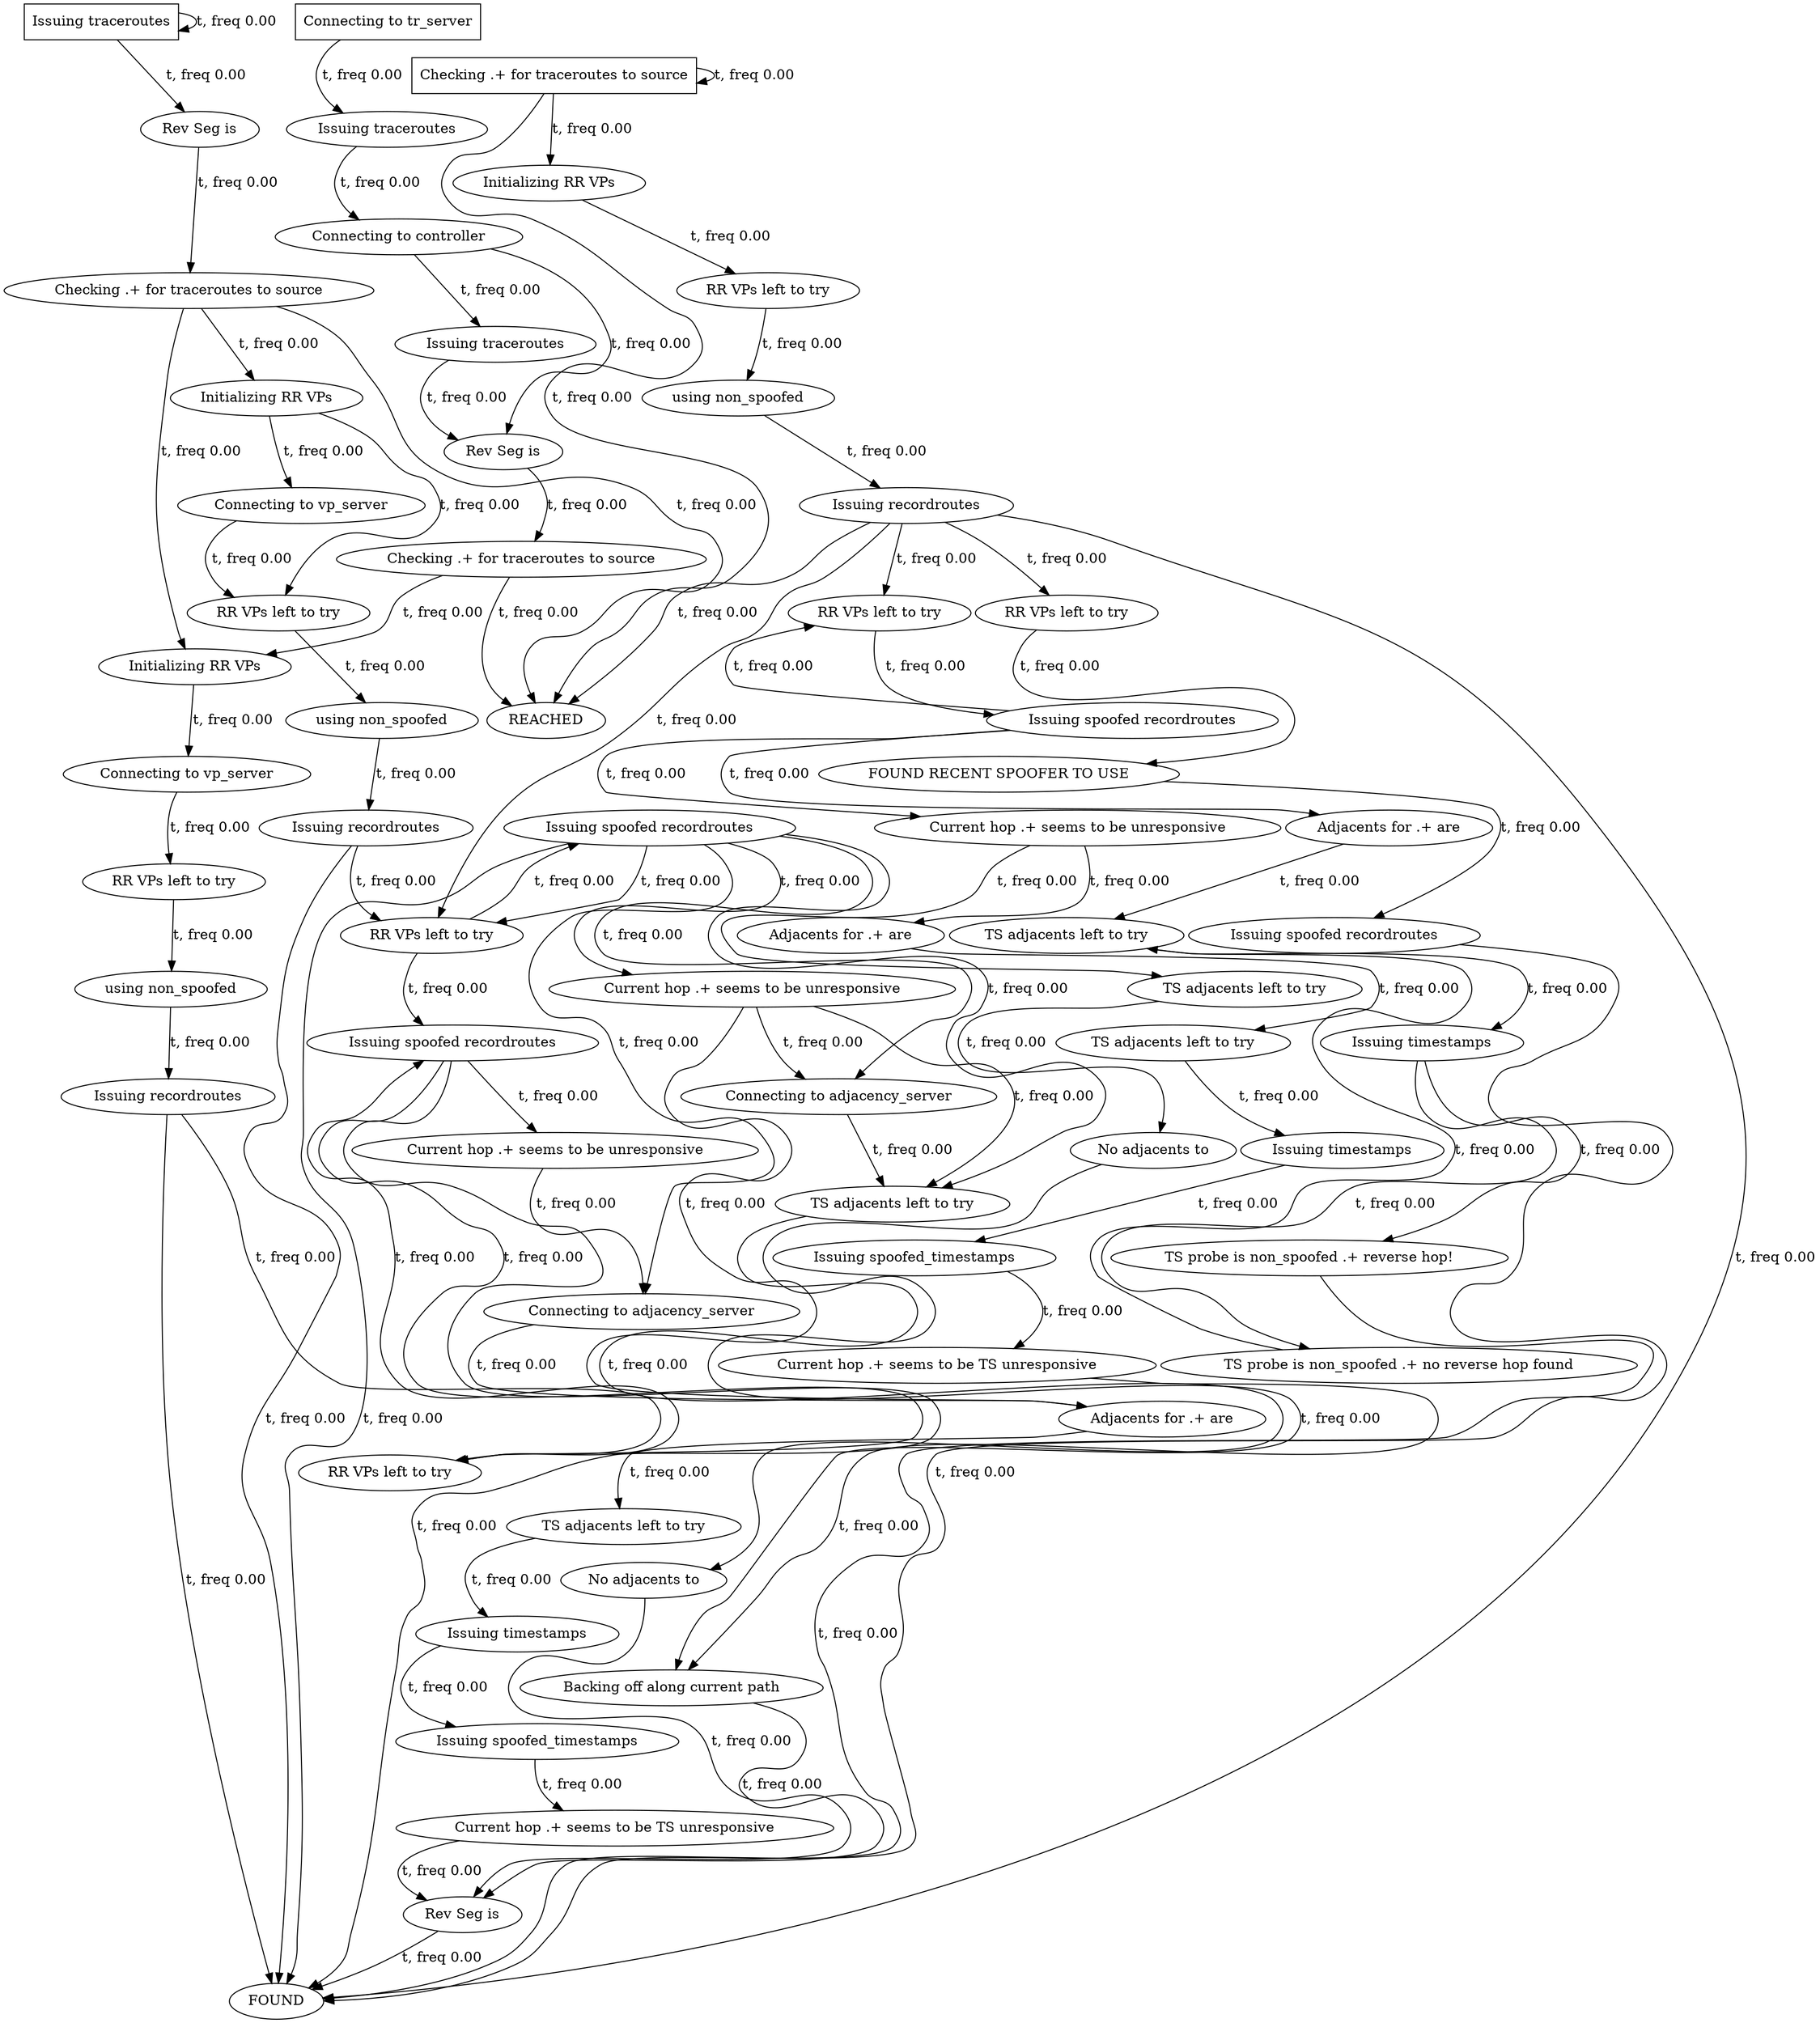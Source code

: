 digraph {
  31218752 [label="Issuing spoofed recordroutes"];
31218752->17567655 [label="t, freq 0.00", weight=0.0];
31218752->21604360 [label="t, freq 0.00", weight=0.0];
31218752->4227929 [label="t, freq 0.00", weight=0.0];
  1538071 [label="Issuing spoofed recordroutes"];
1538071->13369310 [label="t, freq 0.00", weight=0.0];
1538071->29504741 [label="t, freq 0.00", weight=0.0];
1538071->10132926 [label="t, freq 0.00", weight=0.0];
  29504741 [label="RR VPs left to try"];
29504741->1538071 [label="t, freq 0.00", weight=0.0];
  3631668 [label="Issuing spoofed recordroutes"];
3631668->17567655 [label="t, freq 0.00", weight=0.0];
3631668->10746818 [label="t, freq 0.00", weight=0.0];
3631668->31725288 [label="t, freq 0.00", weight=0.0];
3631668->24598445 [label="t, freq 0.00", weight=0.0];
3631668->32227285 [label="t, freq 0.00", weight=0.0];
3631668->209258 [label="t, freq 0.00", weight=0.0];
  10746818 [label="RR VPs left to try"];
10746818->31218752 [label="t, freq 0.00", weight=0.0];
10746818->3631668 [label="t, freq 0.00", weight=0.0];
  33267635 [label="Issuing spoofed recordroutes"];
33267635->17567655 [label="t, freq 0.00", weight=0.0];
  22176987 [label="Checking .+ for traceroutes to source",shape=box];
22176987->22176987 [label="t, freq 0.00", weight=0.0];
22176987->23699909 [label="t, freq 0.00", weight=0.0];
22176987->548439 [label="t, freq 0.00", weight=0.0];
  11849621 [label="TS adjacents left to try"];
11849621->10042585 [label="t, freq 0.00", weight=0.0];
  19528848 [label="Connecting to vp_server"];
19528848->28953169 [label="t, freq 0.00", weight=0.0];
  24477751 [label="Rev Seg is"];
24477751->17567655 [label="t, freq 0.00", weight=0.0];
  14688030 [label="Issuing traceroutes"];
14688030->5331743 [label="t, freq 0.00", weight=0.0];
  32227285 [label="Connecting to adjacency_server"];
32227285->26459145 [label="t, freq 0.00", weight=0.0];
  21850332 [label="Checking .+ for traceroutes to source"];
21850332->23699909 [label="t, freq 0.00", weight=0.0];
21850332->23683615 [label="t, freq 0.00", weight=0.0];
21850332->21547484 [label="t, freq 0.00", weight=0.0];
  21547484 [label="Initializing RR VPs"];
21547484->19528848 [label="t, freq 0.00", weight=0.0];
  23642470 [label="Checking .+ for traceroutes to source"];
23642470->23699909 [label="t, freq 0.00", weight=0.0];
23642470->21547484 [label="t, freq 0.00", weight=0.0];
  31725288 [label="Connecting to adjacency_server"];
31725288->209258 [label="t, freq 0.00", weight=0.0];
  4227929 [label="RR VPs left to try"];
4227929->31218752 [label="t, freq 0.00", weight=0.0];
  209258 [label="TS adjacents left to try"];
209258->23909617 [label="t, freq 0.00", weight=0.0];
  2656230 [label="using non_spoofed"];
2656230->14715382 [label="t, freq 0.00", weight=0.0];
  16679207 [label="Rev Seg is"];
16679207->21850332 [label="t, freq 0.00", weight=0.0];
  26459145 [label="Adjacents for .+ are"];
26459145->11849621 [label="t, freq 0.00", weight=0.0];
  3427903 [label="Adjacents for .+ are"];
3427903->20588229 [label="t, freq 0.00", weight=0.0];
  21604360 [label="Current hop .+ seems to be unresponsive"];
21604360->32227285 [label="t, freq 0.00", weight=0.0];
  14533521 [label="Issuing spoofed_timestamps"];
14533521->18138226 [label="t, freq 0.00", weight=0.0];
  23683615 [label="Initializing RR VPs"];
23683615->3322998 [label="t, freq 0.00", weight=0.0];
23683615->8644218 [label="t, freq 0.00", weight=0.0];
  19856638 [label="FOUND RECENT SPOOFER TO USE"];
19856638->33267635 [label="t, freq 0.00", weight=0.0];
  24598445 [label="Current hop .+ seems to be unresponsive"];
24598445->26459145 [label="t, freq 0.00", weight=0.0];
24598445->31725288 [label="t, freq 0.00", weight=0.0];
24598445->209258 [label="t, freq 0.00", weight=0.0];
  3322998 [label="RR VPs left to try"];
3322998->2656230 [label="t, freq 0.00", weight=0.0];
  20588229 [label="TS adjacents left to try"];
20588229->8788936 [label="t, freq 0.00", weight=0.0];
  19739339 [label="Issuing recordroutes"];
19739339->17567655 [label="t, freq 0.00", weight=0.0];
19739339->29504741 [label="t, freq 0.00", weight=0.0];
19739339->18362309 [label="t, freq 0.00", weight=0.0];
19739339->10746818 [label="t, freq 0.00", weight=0.0];
19739339->23699909 [label="t, freq 0.00", weight=0.0];
  5331743 [label="Rev Seg is"];
5331743->23642470 [label="t, freq 0.00", weight=0.0];
  23699909 [label="REACHED"];
  2982062 [label="TS probe is non_spoofed .+ reverse hop!"];
2982062->17567655 [label="t, freq 0.00", weight=0.0];
  24662552 [label="using non_spoofed"];
24662552->4732037 [label="t, freq 0.00", weight=0.0];
  21800432 [label="using non_spoofed"];
21800432->19739339 [label="t, freq 0.00", weight=0.0];
  2517828 [label="Current hop .+ seems to be TS unresponsive"];
2517828->24477751 [label="t, freq 0.00", weight=0.0];
  10325710 [label="RR VPs left to try"];
10325710->21800432 [label="t, freq 0.00", weight=0.0];
  27227813 [label="Issuing spoofed_timestamps"];
27227813->2517828 [label="t, freq 0.00", weight=0.0];
  4732037 [label="Issuing recordroutes"];
4732037->4227929 [label="t, freq 0.00", weight=0.0];
4732037->17567655 [label="t, freq 0.00", weight=0.0];
  28953169 [label="RR VPs left to try"];
28953169->24662552 [label="t, freq 0.00", weight=0.0];
  17528157 [label="TS probe is non_spoofed .+ no reverse hop found"];
17528157->1275946 [label="t, freq 0.00", weight=0.0];
  8644218 [label="Connecting to vp_server"];
8644218->3322998 [label="t, freq 0.00", weight=0.0];
  10132926 [label="Current hop .+ seems to be unresponsive"];
10132926->3427903 [label="t, freq 0.00", weight=0.0];
10132926->26210567 [label="t, freq 0.00", weight=0.0];
  10042585 [label="Issuing timestamps"];
10042585->27227813 [label="t, freq 0.00", weight=0.0];
  1275946 [label="TS adjacents left to try"];
1275946->13241944 [label="t, freq 0.00", weight=0.0];
  14715382 [label="Issuing recordroutes"];
14715382->10746818 [label="t, freq 0.00", weight=0.0];
14715382->17567655 [label="t, freq 0.00", weight=0.0];
  548439 [label="Initializing RR VPs"];
548439->10325710 [label="t, freq 0.00", weight=0.0];
  23909617 [label="No adjacents to"];
23909617->24477751 [label="t, freq 0.00", weight=0.0];
  6000268 [label="Issuing traceroutes",shape=box];
6000268->16679207 [label="t, freq 0.00", weight=0.0];
6000268->6000268 [label="t, freq 0.00", weight=0.0];
  12684953 [label="Connecting to tr_server",shape=box];
12684953->13549844 [label="t, freq 0.00", weight=0.0];
  26210567 [label="TS adjacents left to try"];
26210567->31924531 [label="t, freq 0.00", weight=0.0];
  13549844 [label="Issuing traceroutes"];
13549844->1923341 [label="t, freq 0.00", weight=0.0];
  22764575 [label="Backing off along current path"];
22764575->24477751 [label="t, freq 0.00", weight=0.0];
  8788936 [label="Issuing timestamps"];
8788936->14533521 [label="t, freq 0.00", weight=0.0];
  13369310 [label="Adjacents for .+ are"];
13369310->1275946 [label="t, freq 0.00", weight=0.0];
  17567655 [label="FOUND"];
  18362309 [label="RR VPs left to try"];
18362309->19856638 [label="t, freq 0.00", weight=0.0];
  31924531 [label="No adjacents to"];
31924531->22764575 [label="t, freq 0.00", weight=0.0];
  18138226 [label="Current hop .+ seems to be TS unresponsive"];
18138226->22764575 [label="t, freq 0.00", weight=0.0];
  13241944 [label="Issuing timestamps"];
13241944->2982062 [label="t, freq 0.00", weight=0.0];
13241944->17528157 [label="t, freq 0.00", weight=0.0];
  1923341 [label="Connecting to controller"];
1923341->5331743 [label="t, freq 0.00", weight=0.0];
1923341->14688030 [label="t, freq 0.00", weight=0.0];
} // digraph
